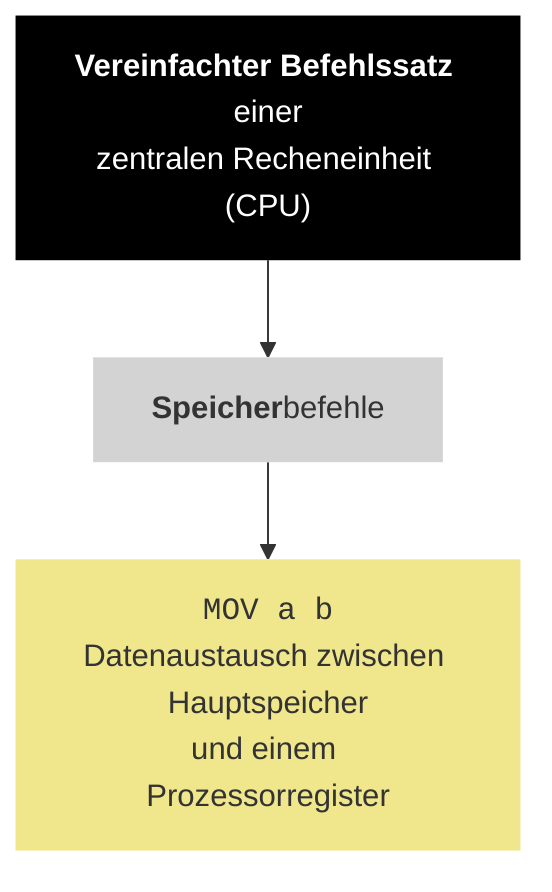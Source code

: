 flowchart

    Befehle["<b>Vereinfachter Befehlssatz</b> einer<br/>zentralen Recheneinheit (CPU)"]

    Befehle --> Transfer["<b>Speicher</b>befehle"]

    Transfer --> MOV["<code>MOV a b</code><br/>Datenaustausch zwischen Hauptspeicher<br/>und einem Prozessorregister"]

    style Befehle fill:black,color:white,stroke-width:0px

    style Transfer fill:lightgray,stroke-width:0px

    style MOV fill:khaki,stroke-width:0px